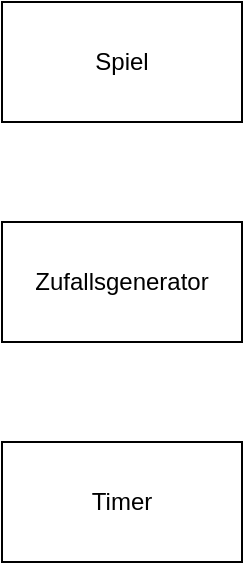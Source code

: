 <mxfile version="24.2.2" type="device">
  <diagram name="Page-1" id="YOL0Oh7PhIVlqJPbmE0I">
    <mxGraphModel dx="1434" dy="822" grid="1" gridSize="10" guides="1" tooltips="1" connect="1" arrows="1" fold="1" page="1" pageScale="1" pageWidth="850" pageHeight="1100" math="0" shadow="0">
      <root>
        <mxCell id="0" />
        <mxCell id="1" parent="0" />
        <mxCell id="yDUgi74Ck7F_6OnBM4h7-1" value="Zufallsgenerator" style="rounded=0;whiteSpace=wrap;html=1;" vertex="1" parent="1">
          <mxGeometry x="290" y="350" width="120" height="60" as="geometry" />
        </mxCell>
        <mxCell id="yDUgi74Ck7F_6OnBM4h7-2" value="Spiel" style="rounded=0;whiteSpace=wrap;html=1;" vertex="1" parent="1">
          <mxGeometry x="290" y="240" width="120" height="60" as="geometry" />
        </mxCell>
        <mxCell id="yDUgi74Ck7F_6OnBM4h7-3" value="Timer" style="rounded=0;whiteSpace=wrap;html=1;" vertex="1" parent="1">
          <mxGeometry x="290" y="460" width="120" height="60" as="geometry" />
        </mxCell>
      </root>
    </mxGraphModel>
  </diagram>
</mxfile>
